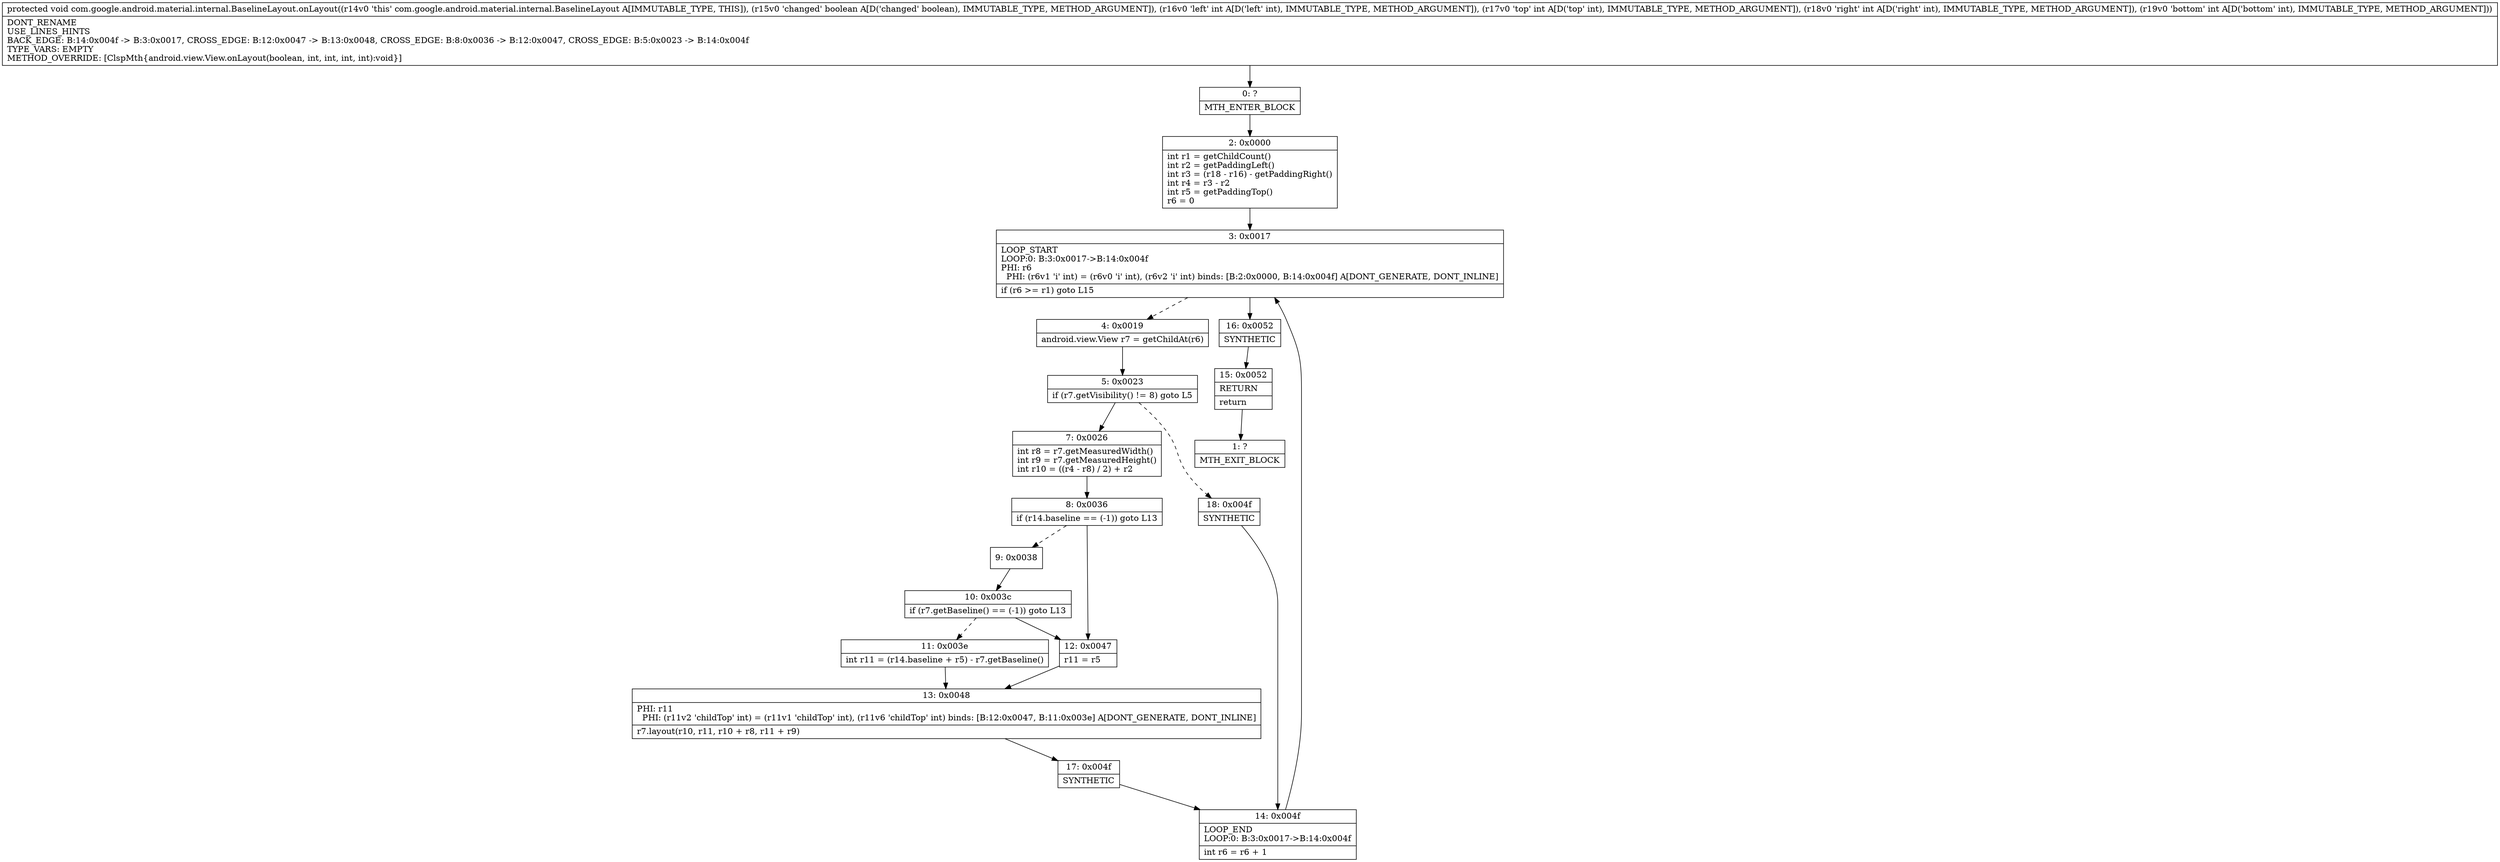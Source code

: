 digraph "CFG forcom.google.android.material.internal.BaselineLayout.onLayout(ZIIII)V" {
Node_0 [shape=record,label="{0\:\ ?|MTH_ENTER_BLOCK\l}"];
Node_2 [shape=record,label="{2\:\ 0x0000|int r1 = getChildCount()\lint r2 = getPaddingLeft()\lint r3 = (r18 \- r16) \- getPaddingRight()\lint r4 = r3 \- r2\lint r5 = getPaddingTop()\lr6 = 0\l}"];
Node_3 [shape=record,label="{3\:\ 0x0017|LOOP_START\lLOOP:0: B:3:0x0017\-\>B:14:0x004f\lPHI: r6 \l  PHI: (r6v1 'i' int) = (r6v0 'i' int), (r6v2 'i' int) binds: [B:2:0x0000, B:14:0x004f] A[DONT_GENERATE, DONT_INLINE]\l|if (r6 \>= r1) goto L15\l}"];
Node_4 [shape=record,label="{4\:\ 0x0019|android.view.View r7 = getChildAt(r6)\l}"];
Node_5 [shape=record,label="{5\:\ 0x0023|if (r7.getVisibility() != 8) goto L5\l}"];
Node_7 [shape=record,label="{7\:\ 0x0026|int r8 = r7.getMeasuredWidth()\lint r9 = r7.getMeasuredHeight()\lint r10 = ((r4 \- r8) \/ 2) + r2\l}"];
Node_8 [shape=record,label="{8\:\ 0x0036|if (r14.baseline == (\-1)) goto L13\l}"];
Node_9 [shape=record,label="{9\:\ 0x0038}"];
Node_10 [shape=record,label="{10\:\ 0x003c|if (r7.getBaseline() == (\-1)) goto L13\l}"];
Node_11 [shape=record,label="{11\:\ 0x003e|int r11 = (r14.baseline + r5) \- r7.getBaseline()\l}"];
Node_13 [shape=record,label="{13\:\ 0x0048|PHI: r11 \l  PHI: (r11v2 'childTop' int) = (r11v1 'childTop' int), (r11v6 'childTop' int) binds: [B:12:0x0047, B:11:0x003e] A[DONT_GENERATE, DONT_INLINE]\l|r7.layout(r10, r11, r10 + r8, r11 + r9)\l}"];
Node_17 [shape=record,label="{17\:\ 0x004f|SYNTHETIC\l}"];
Node_14 [shape=record,label="{14\:\ 0x004f|LOOP_END\lLOOP:0: B:3:0x0017\-\>B:14:0x004f\l|int r6 = r6 + 1\l}"];
Node_12 [shape=record,label="{12\:\ 0x0047|r11 = r5\l}"];
Node_18 [shape=record,label="{18\:\ 0x004f|SYNTHETIC\l}"];
Node_16 [shape=record,label="{16\:\ 0x0052|SYNTHETIC\l}"];
Node_15 [shape=record,label="{15\:\ 0x0052|RETURN\l|return\l}"];
Node_1 [shape=record,label="{1\:\ ?|MTH_EXIT_BLOCK\l}"];
MethodNode[shape=record,label="{protected void com.google.android.material.internal.BaselineLayout.onLayout((r14v0 'this' com.google.android.material.internal.BaselineLayout A[IMMUTABLE_TYPE, THIS]), (r15v0 'changed' boolean A[D('changed' boolean), IMMUTABLE_TYPE, METHOD_ARGUMENT]), (r16v0 'left' int A[D('left' int), IMMUTABLE_TYPE, METHOD_ARGUMENT]), (r17v0 'top' int A[D('top' int), IMMUTABLE_TYPE, METHOD_ARGUMENT]), (r18v0 'right' int A[D('right' int), IMMUTABLE_TYPE, METHOD_ARGUMENT]), (r19v0 'bottom' int A[D('bottom' int), IMMUTABLE_TYPE, METHOD_ARGUMENT]))  | DONT_RENAME\lUSE_LINES_HINTS\lBACK_EDGE: B:14:0x004f \-\> B:3:0x0017, CROSS_EDGE: B:12:0x0047 \-\> B:13:0x0048, CROSS_EDGE: B:8:0x0036 \-\> B:12:0x0047, CROSS_EDGE: B:5:0x0023 \-\> B:14:0x004f\lTYPE_VARS: EMPTY\lMETHOD_OVERRIDE: [ClspMth\{android.view.View.onLayout(boolean, int, int, int, int):void\}]\l}"];
MethodNode -> Node_0;Node_0 -> Node_2;
Node_2 -> Node_3;
Node_3 -> Node_4[style=dashed];
Node_3 -> Node_16;
Node_4 -> Node_5;
Node_5 -> Node_7;
Node_5 -> Node_18[style=dashed];
Node_7 -> Node_8;
Node_8 -> Node_9[style=dashed];
Node_8 -> Node_12;
Node_9 -> Node_10;
Node_10 -> Node_11[style=dashed];
Node_10 -> Node_12;
Node_11 -> Node_13;
Node_13 -> Node_17;
Node_17 -> Node_14;
Node_14 -> Node_3;
Node_12 -> Node_13;
Node_18 -> Node_14;
Node_16 -> Node_15;
Node_15 -> Node_1;
}

